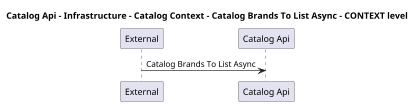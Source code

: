@startuml
skinparam dpi 60

title Catalog Api - Infrastructure - Catalog Context - Catalog Brands To List Async - CONTEXT level

participant "External" as C4InterFlow.SoftwareSystems.ExternalSystem
participant "Catalog Api" as dotnet.eShop.Architecture.SoftwareSystems.CatalogApi

C4InterFlow.SoftwareSystems.ExternalSystem -> dotnet.eShop.Architecture.SoftwareSystems.CatalogApi : Catalog Brands To List Async


@enduml
